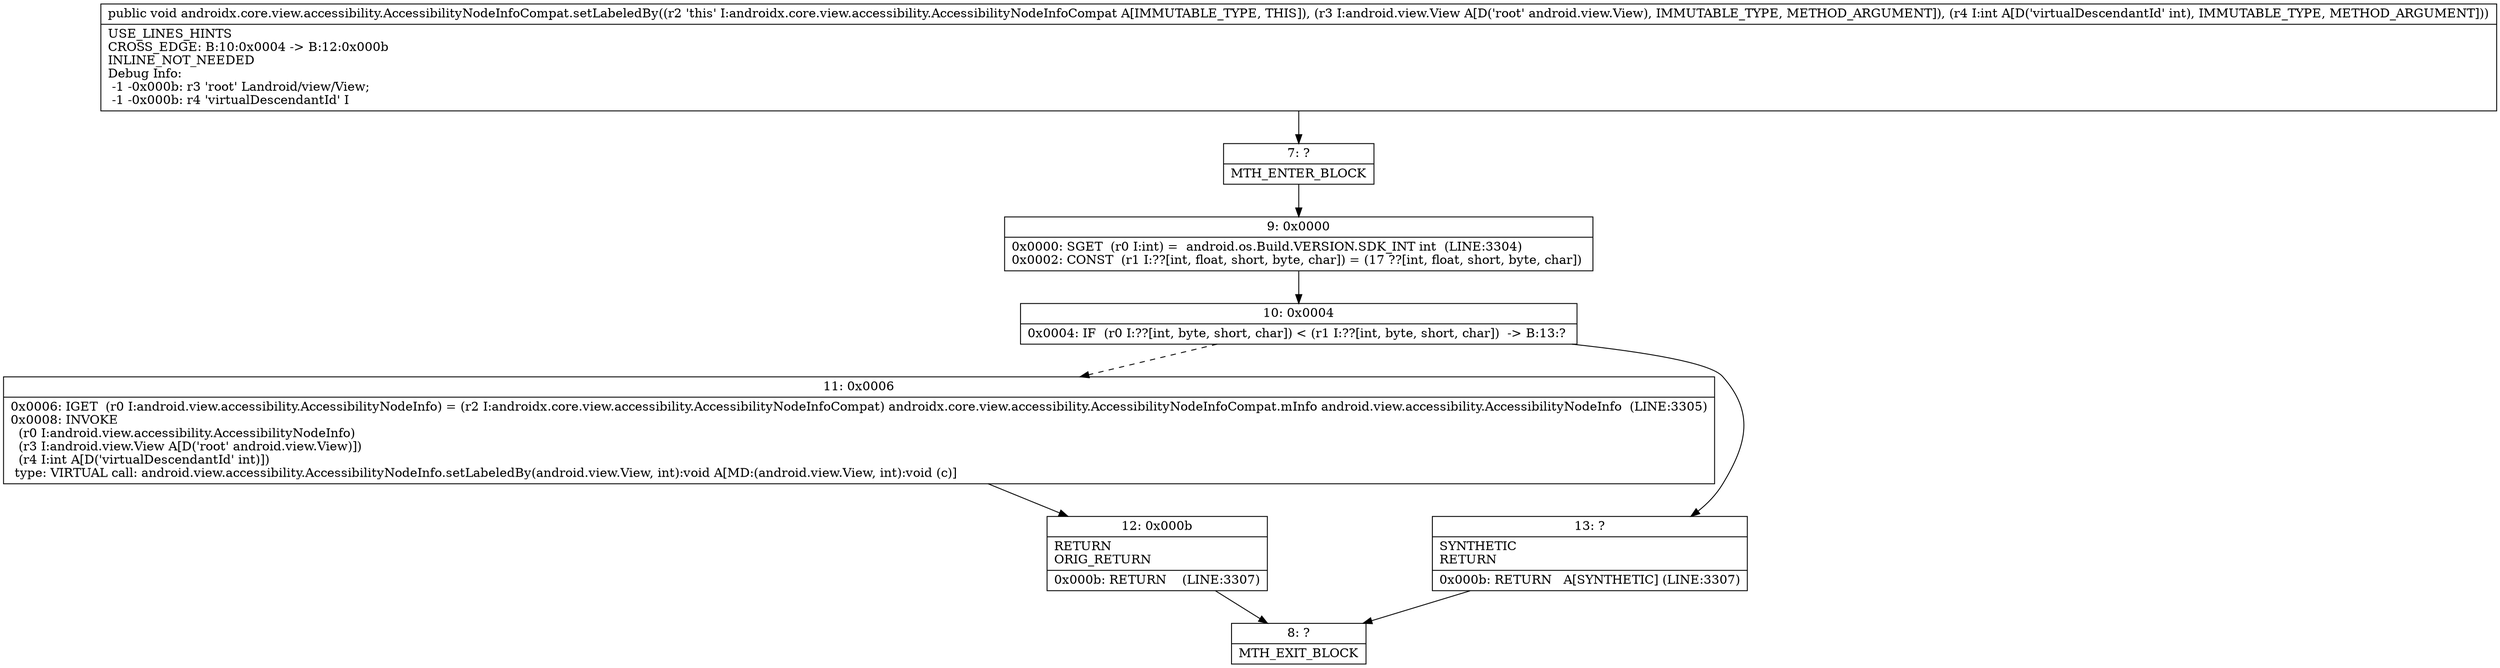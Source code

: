 digraph "CFG forandroidx.core.view.accessibility.AccessibilityNodeInfoCompat.setLabeledBy(Landroid\/view\/View;I)V" {
Node_7 [shape=record,label="{7\:\ ?|MTH_ENTER_BLOCK\l}"];
Node_9 [shape=record,label="{9\:\ 0x0000|0x0000: SGET  (r0 I:int) =  android.os.Build.VERSION.SDK_INT int  (LINE:3304)\l0x0002: CONST  (r1 I:??[int, float, short, byte, char]) = (17 ??[int, float, short, byte, char]) \l}"];
Node_10 [shape=record,label="{10\:\ 0x0004|0x0004: IF  (r0 I:??[int, byte, short, char]) \< (r1 I:??[int, byte, short, char])  \-\> B:13:? \l}"];
Node_11 [shape=record,label="{11\:\ 0x0006|0x0006: IGET  (r0 I:android.view.accessibility.AccessibilityNodeInfo) = (r2 I:androidx.core.view.accessibility.AccessibilityNodeInfoCompat) androidx.core.view.accessibility.AccessibilityNodeInfoCompat.mInfo android.view.accessibility.AccessibilityNodeInfo  (LINE:3305)\l0x0008: INVOKE  \l  (r0 I:android.view.accessibility.AccessibilityNodeInfo)\l  (r3 I:android.view.View A[D('root' android.view.View)])\l  (r4 I:int A[D('virtualDescendantId' int)])\l type: VIRTUAL call: android.view.accessibility.AccessibilityNodeInfo.setLabeledBy(android.view.View, int):void A[MD:(android.view.View, int):void (c)]\l}"];
Node_12 [shape=record,label="{12\:\ 0x000b|RETURN\lORIG_RETURN\l|0x000b: RETURN    (LINE:3307)\l}"];
Node_8 [shape=record,label="{8\:\ ?|MTH_EXIT_BLOCK\l}"];
Node_13 [shape=record,label="{13\:\ ?|SYNTHETIC\lRETURN\l|0x000b: RETURN   A[SYNTHETIC] (LINE:3307)\l}"];
MethodNode[shape=record,label="{public void androidx.core.view.accessibility.AccessibilityNodeInfoCompat.setLabeledBy((r2 'this' I:androidx.core.view.accessibility.AccessibilityNodeInfoCompat A[IMMUTABLE_TYPE, THIS]), (r3 I:android.view.View A[D('root' android.view.View), IMMUTABLE_TYPE, METHOD_ARGUMENT]), (r4 I:int A[D('virtualDescendantId' int), IMMUTABLE_TYPE, METHOD_ARGUMENT]))  | USE_LINES_HINTS\lCROSS_EDGE: B:10:0x0004 \-\> B:12:0x000b\lINLINE_NOT_NEEDED\lDebug Info:\l  \-1 \-0x000b: r3 'root' Landroid\/view\/View;\l  \-1 \-0x000b: r4 'virtualDescendantId' I\l}"];
MethodNode -> Node_7;Node_7 -> Node_9;
Node_9 -> Node_10;
Node_10 -> Node_11[style=dashed];
Node_10 -> Node_13;
Node_11 -> Node_12;
Node_12 -> Node_8;
Node_13 -> Node_8;
}

